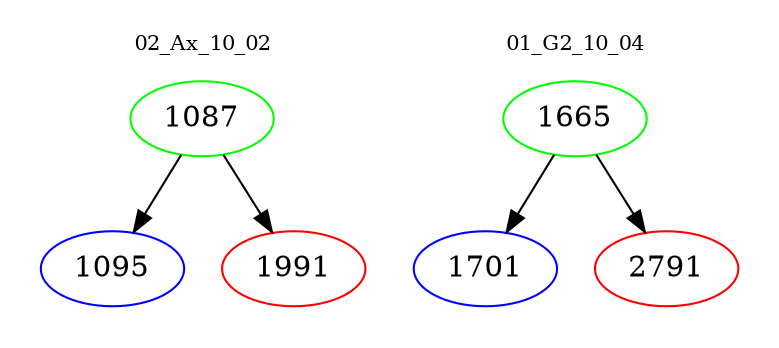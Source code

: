 digraph{
subgraph cluster_0 {
color = white
label = "02_Ax_10_02";
fontsize=10;
T0_1087 [label="1087", color="green"]
T0_1087 -> T0_1095 [color="black"]
T0_1095 [label="1095", color="blue"]
T0_1087 -> T0_1991 [color="black"]
T0_1991 [label="1991", color="red"]
}
subgraph cluster_1 {
color = white
label = "01_G2_10_04";
fontsize=10;
T1_1665 [label="1665", color="green"]
T1_1665 -> T1_1701 [color="black"]
T1_1701 [label="1701", color="blue"]
T1_1665 -> T1_2791 [color="black"]
T1_2791 [label="2791", color="red"]
}
}

